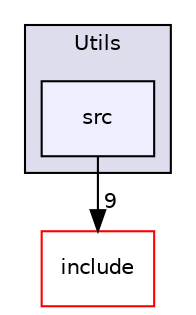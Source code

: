 digraph "/home/travis/build/AliceO2Group/AliceO2/Common/Utils/src" {
  bgcolor=transparent;
  compound=true
  node [ fontsize="10", fontname="Helvetica"];
  edge [ labelfontsize="10", labelfontname="Helvetica"];
  subgraph clusterdir_dc4810549f8e2e369c60bffc9a91caa2 {
    graph [ bgcolor="#ddddee", pencolor="black", label="Utils" fontname="Helvetica", fontsize="10", URL="dir_dc4810549f8e2e369c60bffc9a91caa2.html"]
  dir_ea1dd57c03b2cc0344546a941059e6c6 [shape=box, label="src", style="filled", fillcolor="#eeeeff", pencolor="black", URL="dir_ea1dd57c03b2cc0344546a941059e6c6.html"];
  }
  dir_5007e47bac2fddedac46d04f85f3b0d6 [shape=box label="include" color="red" URL="dir_5007e47bac2fddedac46d04f85f3b0d6.html"];
  dir_ea1dd57c03b2cc0344546a941059e6c6->dir_5007e47bac2fddedac46d04f85f3b0d6 [headlabel="9", labeldistance=1.5 headhref="dir_000083_000078.html"];
}
